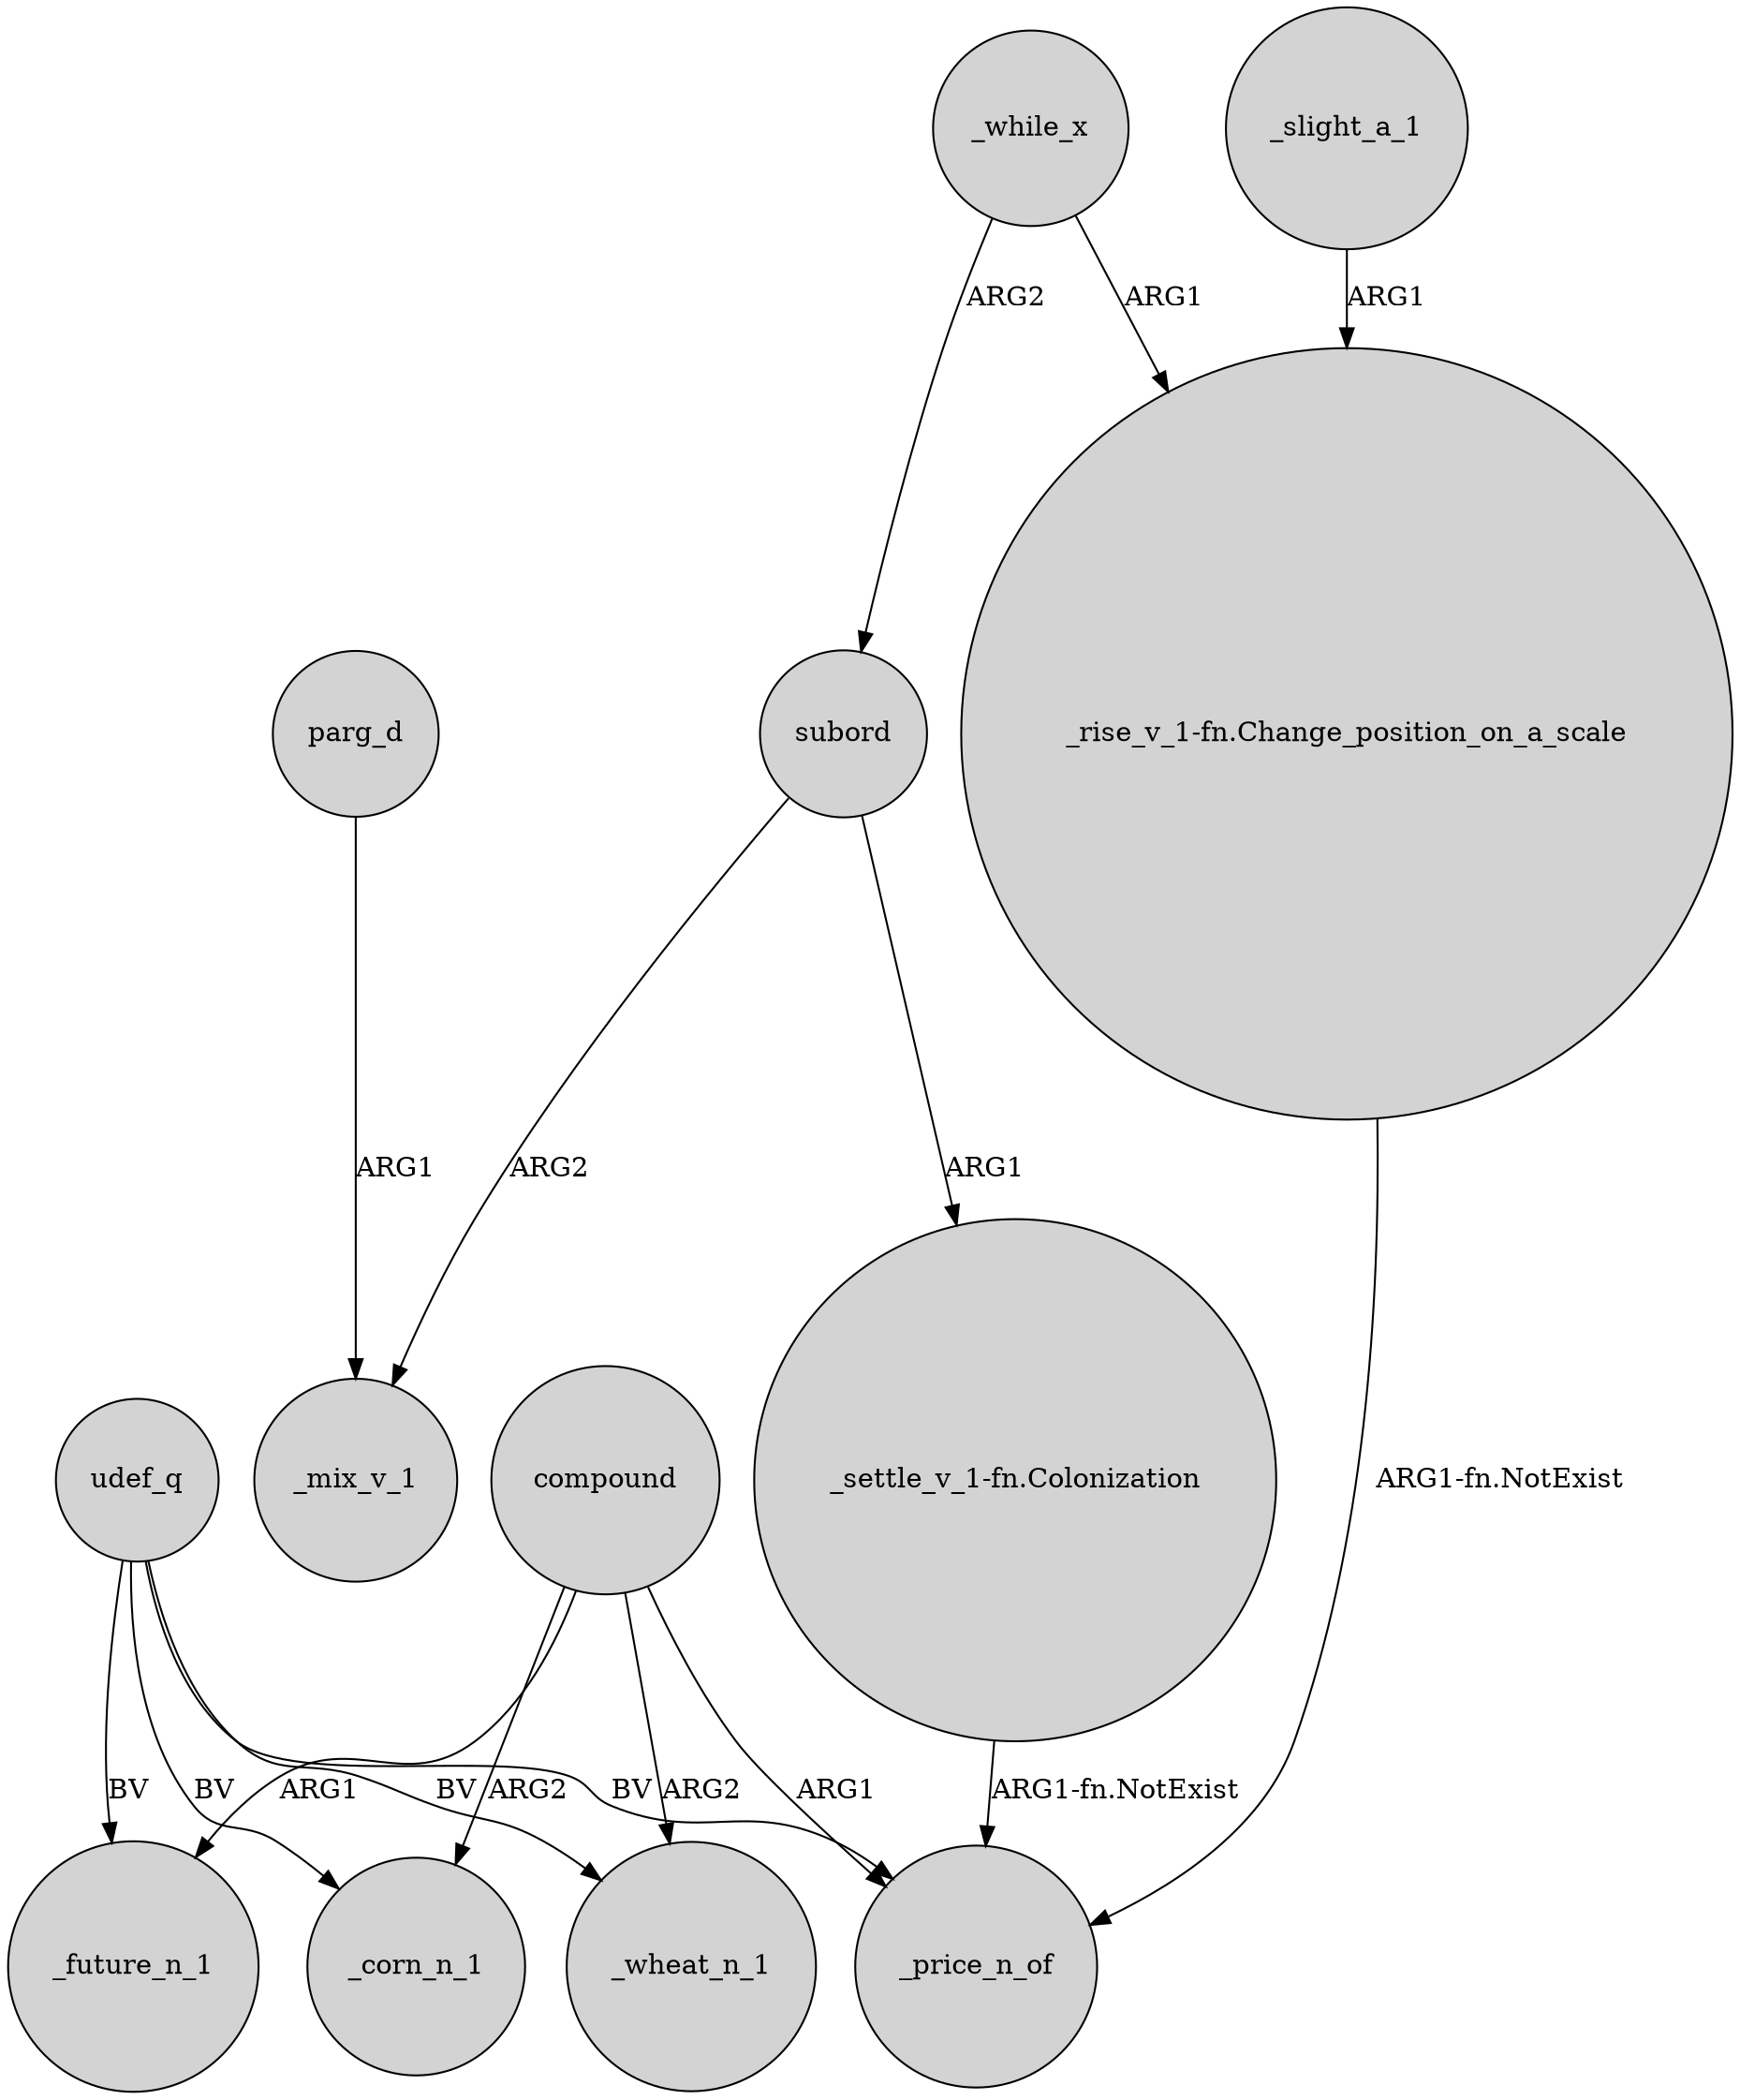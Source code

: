 digraph {
	node [shape=circle style=filled]
	"_settle_v_1-fn.Colonization" -> _price_n_of [label="ARG1-fn.NotExist"]
	_while_x -> subord [label=ARG2]
	udef_q -> _wheat_n_1 [label=BV]
	subord -> _mix_v_1 [label=ARG2]
	compound -> _future_n_1 [label=ARG1]
	udef_q -> _price_n_of [label=BV]
	_slight_a_1 -> "_rise_v_1-fn.Change_position_on_a_scale" [label=ARG1]
	_while_x -> "_rise_v_1-fn.Change_position_on_a_scale" [label=ARG1]
	compound -> _price_n_of [label=ARG1]
	subord -> "_settle_v_1-fn.Colonization" [label=ARG1]
	udef_q -> _future_n_1 [label=BV]
	udef_q -> _corn_n_1 [label=BV]
	compound -> _corn_n_1 [label=ARG2]
	compound -> _wheat_n_1 [label=ARG2]
	parg_d -> _mix_v_1 [label=ARG1]
	"_rise_v_1-fn.Change_position_on_a_scale" -> _price_n_of [label="ARG1-fn.NotExist"]
}
